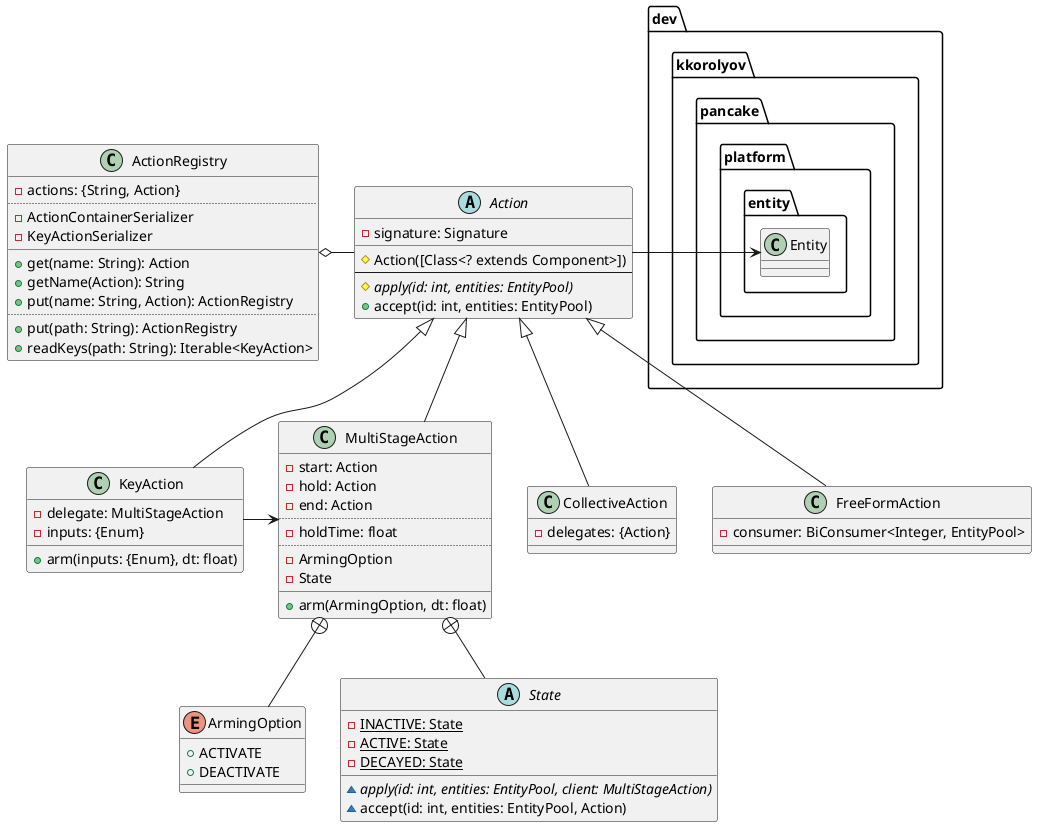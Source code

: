 @startuml

abstract class Action {
	-signature: Signature
	__
	#Action([Class<? extends Component>])
	--
	{abstract} #apply(id: int, entities: EntityPool)
	+accept(id: int, entities: EntityPool)
}
Action -> dev.kkorolyov.pancake.platform.entity.Entity

class CollectiveAction {
	-delegates: {Action}
}
Action <|-- CollectiveAction

class FreeFormAction {
	-consumer: BiConsumer<Integer, EntityPool>
}
Action <|-- FreeFormAction

class KeyAction {
	-delegate: MultiStageAction
	-inputs: {Enum}
	__
	+arm(inputs: {Enum}, dt: float)
}
Action <|-- KeyAction
KeyAction -> MultiStageAction

class MultiStageAction {
	-start: Action
	-hold: Action
	-end: Action
	..
	-holdTime: float
	..
	-ArmingOption
	-State
	__
	+arm(ArmingOption, dt: float)
}
Action <|-- MultiStageAction
MultiStageAction +-- ArmingOption
MultiStageAction +-- State
enum ArmingOption {
	+ACTIVATE
	+DEACTIVATE
}
abstract class State {
	{static} -INACTIVE: State
	{static} -ACTIVE: State
	{static} -DECAYED: State

	{abstract} ~apply(id: int, entities: EntityPool, client: MultiStageAction)
	~accept(id: int, entities: EntityPool, Action)
}

class ActionRegistry {
	-actions: {String, Action}
	..
	-ActionContainerSerializer
	-KeyActionSerializer
	__
	+get(name: String): Action
	+getName(Action): String
	+put(name: String, Action): ActionRegistry
	..
	+put(path: String): ActionRegistry
	+readKeys(path: String): Iterable<KeyAction>
}
ActionRegistry o- Action

@enduml

